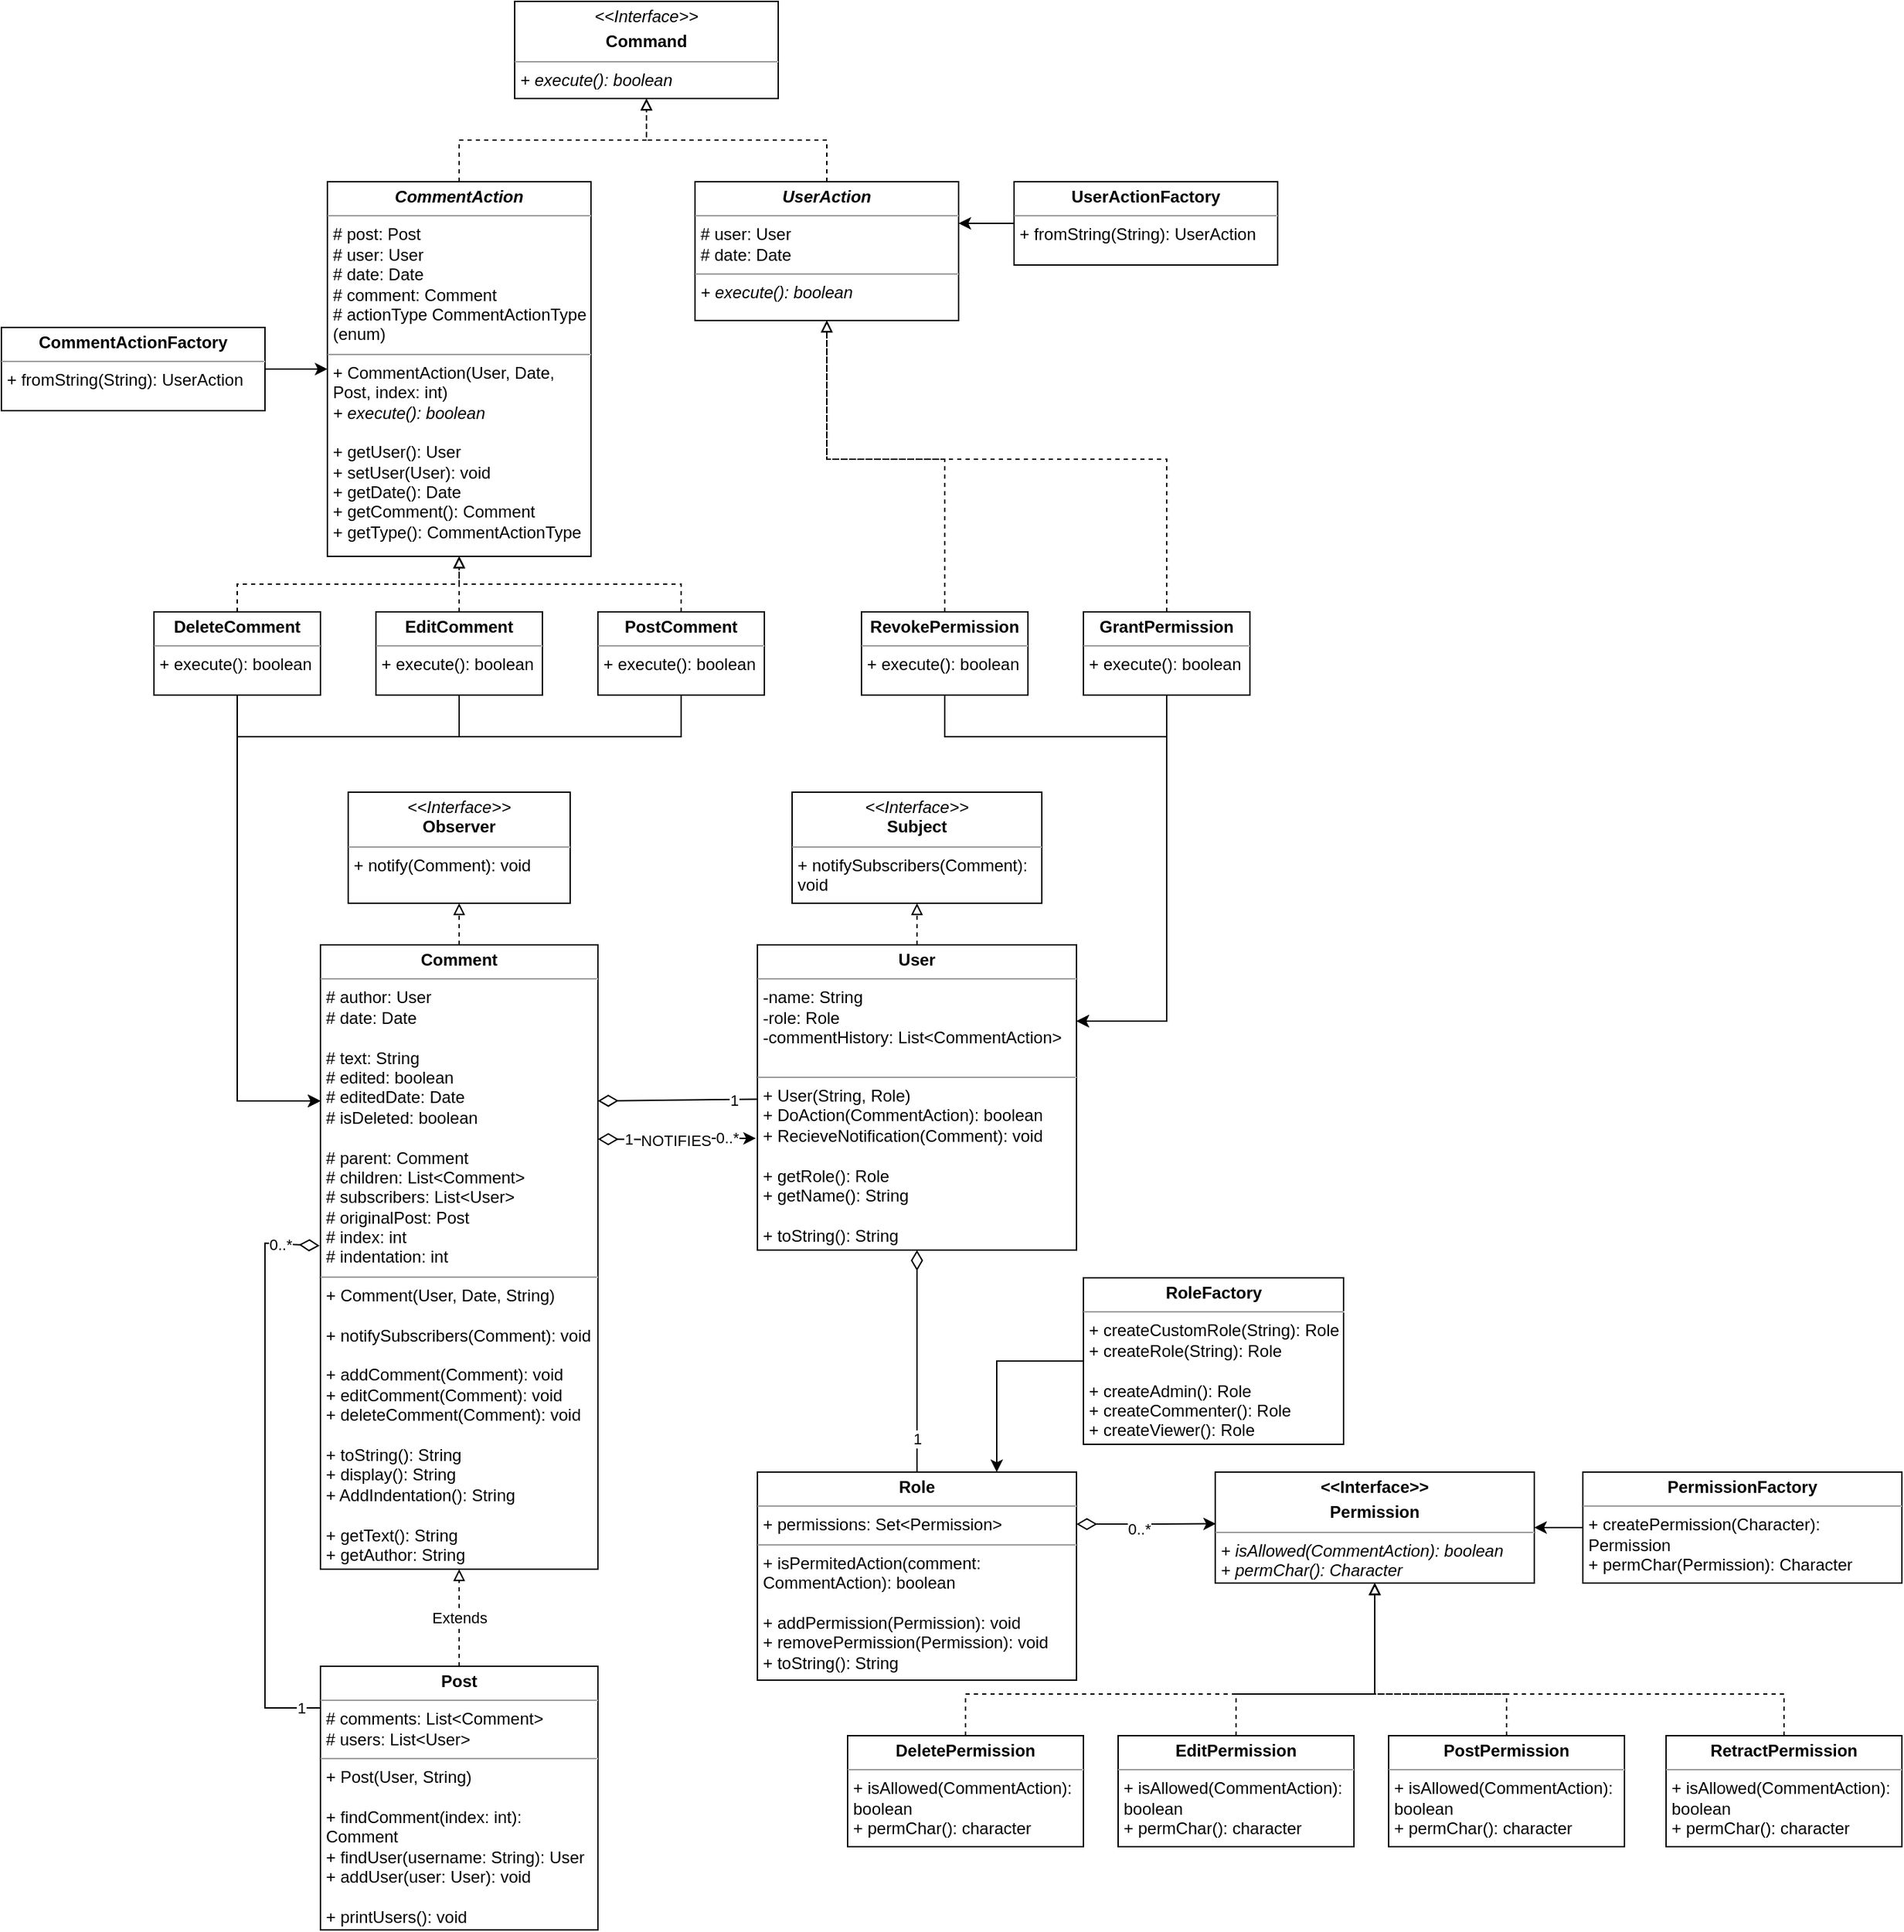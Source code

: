 <mxfile version="25.0.3">
  <diagram name="Page-1" id="dYeS0N-J2XbGxKYjIUa5">
    <mxGraphModel dx="6290" dy="3597" grid="0" gridSize="10" guides="1" tooltips="1" connect="1" arrows="1" fold="1" page="0" pageScale="1" pageWidth="850" pageHeight="1100" math="0" shadow="0">
      <root>
        <mxCell id="0" />
        <mxCell id="1" parent="0" />
        <mxCell id="34" value="" style="group" parent="1" vertex="1" connectable="0">
          <mxGeometry x="-500" y="-50" width="240" height="710" as="geometry" />
        </mxCell>
        <mxCell id="33" value="" style="group" parent="34" vertex="1" connectable="0">
          <mxGeometry width="240" height="710" as="geometry" />
        </mxCell>
        <mxCell id="2" value="&lt;p style=&quot;margin:0px;margin-top:4px;text-align:center;&quot;&gt;&lt;b&gt;Comment&lt;/b&gt;&lt;/p&gt;&lt;hr size=&quot;1&quot;&gt;&lt;p style=&quot;margin:0px;margin-left:4px;&quot;&gt;# author: User&lt;/p&gt;&lt;p style=&quot;margin:0px;margin-left:4px;&quot;&gt;# date: Date&lt;/p&gt;&lt;p style=&quot;margin:0px;margin-left:4px;&quot;&gt;&lt;br&gt;&lt;/p&gt;&lt;p style=&quot;margin:0px;margin-left:4px;&quot;&gt;# text: String&lt;/p&gt;&lt;p style=&quot;margin:0px;margin-left:4px;&quot;&gt;# edited: boolean&lt;/p&gt;&lt;p style=&quot;margin:0px;margin-left:4px;&quot;&gt;# editedDate: Date&lt;/p&gt;&lt;p style=&quot;margin:0px;margin-left:4px;&quot;&gt;# isDeleted: boolean&lt;/p&gt;&lt;p style=&quot;margin:0px;margin-left:4px;&quot;&gt;&lt;br&gt;&lt;/p&gt;&lt;p style=&quot;margin:0px;margin-left:4px;&quot;&gt;# parent: Comment&lt;/p&gt;&lt;p style=&quot;margin:0px;margin-left:4px;&quot;&gt;# children: List&amp;lt;Comment&amp;gt;&lt;/p&gt;&lt;p style=&quot;margin:0px;margin-left:4px;&quot;&gt;# subscribers: List&amp;lt;User&amp;gt;&lt;/p&gt;&lt;p style=&quot;border-color: var(--border-color); margin: 0px 0px 0px 4px;&quot;&gt;# originalPost: Post&lt;/p&gt;&lt;p style=&quot;border-color: var(--border-color); margin: 0px 0px 0px 4px;&quot;&gt;# index: int&lt;/p&gt;&lt;p style=&quot;border-color: var(--border-color); margin: 0px 0px 0px 4px;&quot;&gt;# indentation: int&lt;/p&gt;&lt;hr size=&quot;1&quot;&gt;&lt;p style=&quot;margin:0px;margin-left:4px;&quot;&gt;+ Comment(User, Date, String)&lt;/p&gt;&lt;p style=&quot;margin:0px;margin-left:4px;&quot;&gt;&lt;br&gt;&lt;/p&gt;&lt;p style=&quot;border-color: var(--border-color); margin: 0px 0px 0px 4px;&quot;&gt;+ notifySubscribers(Comment): void&lt;/p&gt;&lt;p style=&quot;border-color: var(--border-color); margin: 0px 0px 0px 4px;&quot;&gt;&lt;br&gt;&lt;/p&gt;&lt;p style=&quot;margin:0px;margin-left:4px;&quot;&gt;&lt;span style=&quot;background-color: initial;&quot;&gt;+ addComment(Comment): void&lt;/span&gt;&lt;br&gt;&lt;/p&gt;&lt;p style=&quot;margin:0px;margin-left:4px;&quot;&gt;&lt;span style=&quot;background-color: initial;&quot;&gt;+ editComment(Comment): void&lt;/span&gt;&lt;/p&gt;&lt;p style=&quot;margin:0px;margin-left:4px;&quot;&gt;&lt;span style=&quot;background-color: initial;&quot;&gt;+ deleteComment(Comment): void&lt;/span&gt;&lt;/p&gt;&lt;p style=&quot;margin:0px;margin-left:4px;&quot;&gt;&lt;br&gt;&lt;/p&gt;&lt;p style=&quot;margin:0px;margin-left:4px;&quot;&gt;+ toString(): String&lt;/p&gt;&lt;p style=&quot;margin:0px;margin-left:4px;&quot;&gt;+ display(): String&lt;/p&gt;&lt;p style=&quot;margin:0px;margin-left:4px;&quot;&gt;+ AddIndentation(): String&lt;/p&gt;&lt;p style=&quot;margin:0px;margin-left:4px;&quot;&gt;&lt;br&gt;&lt;/p&gt;&lt;p style=&quot;margin:0px;margin-left:4px;&quot;&gt;+ getText(): String&lt;/p&gt;&lt;p style=&quot;margin:0px;margin-left:4px;&quot;&gt;+ getAuthor: String&lt;/p&gt;" style="verticalAlign=top;align=left;overflow=fill;fontSize=12;fontFamily=Helvetica;html=1;whiteSpace=wrap;" parent="33" vertex="1">
          <mxGeometry x="40" width="200" height="450" as="geometry" />
        </mxCell>
        <mxCell id="3" value="&lt;p style=&quot;margin:0px;margin-top:4px;text-align:center;&quot;&gt;&lt;b&gt;Post&lt;/b&gt;&lt;/p&gt;&lt;hr size=&quot;1&quot;&gt;&lt;p style=&quot;margin:0px;margin-left:4px;&quot;&gt;&lt;span style=&quot;background-color: initial;&quot;&gt;# comments: List&amp;lt;Comment&amp;gt;&lt;/span&gt;&lt;br&gt;&lt;/p&gt;&lt;p style=&quot;margin:0px;margin-left:4px;&quot;&gt;# users: List&amp;lt;User&amp;gt;&lt;/p&gt;&lt;hr size=&quot;1&quot;&gt;&lt;p style=&quot;margin:0px;margin-left:4px;&quot;&gt;+ Post(User, String)&lt;/p&gt;&lt;p style=&quot;margin:0px;margin-left:4px;&quot;&gt;&lt;br&gt;&lt;/p&gt;&lt;p style=&quot;margin:0px;margin-left:4px;&quot;&gt;+ findComment(index: int): Comment&lt;/p&gt;&lt;p style=&quot;margin:0px;margin-left:4px;&quot;&gt;+ findUser(username: String): User&lt;/p&gt;&lt;p style=&quot;margin:0px;margin-left:4px;&quot;&gt;+ addUser(user: User): void&lt;/p&gt;&lt;p style=&quot;margin:0px;margin-left:4px;&quot;&gt;&lt;br&gt;&lt;/p&gt;&lt;p style=&quot;margin:0px;margin-left:4px;&quot;&gt;+ printUsers(): void&lt;/p&gt;" style="verticalAlign=top;align=left;overflow=fill;fontSize=12;fontFamily=Helvetica;html=1;whiteSpace=wrap;" parent="33" vertex="1">
          <mxGeometry x="40" y="520" width="200" height="190" as="geometry" />
        </mxCell>
        <mxCell id="4" value="Extends" style="endArrow=block;endSize=6;endFill=0;html=1;rounded=0;entryX=0.5;entryY=1;entryDx=0;entryDy=0;exitX=0.5;exitY=0;exitDx=0;exitDy=0;dashed=1;" parent="33" source="3" target="2" edge="1">
          <mxGeometry width="160" relative="1" as="geometry">
            <mxPoint x="100" y="480" as="sourcePoint" />
            <mxPoint x="260" y="480" as="targetPoint" />
          </mxGeometry>
        </mxCell>
        <mxCell id="5" value="" style="endArrow=diamondThin;endFill=0;endSize=12;html=1;rounded=0;entryX=-0.003;entryY=0.482;entryDx=0;entryDy=0;entryPerimeter=0;" parent="33" target="2" edge="1">
          <mxGeometry width="160" relative="1" as="geometry">
            <mxPoint x="40" y="550" as="sourcePoint" />
            <mxPoint x="410" y="610" as="targetPoint" />
            <Array as="points">
              <mxPoint y="550" />
              <mxPoint y="215" />
            </Array>
          </mxGeometry>
        </mxCell>
        <mxCell id="6" value="0..*" style="edgeLabel;html=1;align=center;verticalAlign=middle;resizable=0;points=[];" parent="5" vertex="1" connectable="0">
          <mxGeometry x="0.877" y="4" relative="1" as="geometry">
            <mxPoint x="-3" y="4" as="offset" />
          </mxGeometry>
        </mxCell>
        <mxCell id="12" value="1" style="edgeLabel;html=1;align=center;verticalAlign=middle;resizable=0;points=[];" parent="5" vertex="1" connectable="0">
          <mxGeometry x="-0.924" y="-5" relative="1" as="geometry">
            <mxPoint x="1" y="5" as="offset" />
          </mxGeometry>
        </mxCell>
        <mxCell id="10" value="" style="endArrow=diamondThin;endFill=0;endSize=12;html=1;rounded=0;entryX=1;entryY=0.25;entryDx=0;entryDy=0;" parent="1" edge="1" target="2" source="7">
          <mxGeometry width="160" relative="1" as="geometry">
            <mxPoint x="-147.53" y="-20.0" as="sourcePoint" />
            <mxPoint x="-260" y="-18.18" as="targetPoint" />
          </mxGeometry>
        </mxCell>
        <mxCell id="11" value="1" style="edgeLabel;html=1;align=center;verticalAlign=middle;resizable=0;points=[];" parent="10" vertex="1" connectable="0">
          <mxGeometry x="-0.697" relative="1" as="geometry">
            <mxPoint as="offset" />
          </mxGeometry>
        </mxCell>
        <mxCell id="153" value="" style="endArrow=classic;html=1;endSize=6;startArrow=diamondThin;startSize=12;startFill=0;edgeStyle=orthogonalEdgeStyle;align=left;verticalAlign=bottom;rounded=0;entryX=-0.005;entryY=0.634;entryDx=0;entryDy=0;entryPerimeter=0;endFill=1;" parent="1" target="7" edge="1">
          <mxGeometry x="-0.643" y="-2" relative="1" as="geometry">
            <mxPoint x="-260" y="90" as="sourcePoint" />
            <mxPoint x="-100" y="180" as="targetPoint" />
            <mxPoint as="offset" />
          </mxGeometry>
        </mxCell>
        <mxCell id="154" value="0..*" style="edgeLabel;html=1;align=center;verticalAlign=middle;resizable=0;points=[];" parent="153" vertex="1" connectable="0">
          <mxGeometry x="0.627" y="1" relative="1" as="geometry">
            <mxPoint as="offset" />
          </mxGeometry>
        </mxCell>
        <mxCell id="155" value="NOTIFIES" style="edgeLabel;html=1;align=center;verticalAlign=middle;resizable=0;points=[];" parent="153" vertex="1" connectable="0">
          <mxGeometry x="-0.112" relative="1" as="geometry">
            <mxPoint x="5" as="offset" />
          </mxGeometry>
        </mxCell>
        <mxCell id="Z8vX2BmYkUmU_-cutsPh-200" value="1" style="edgeLabel;html=1;align=center;verticalAlign=middle;resizable=0;points=[];" vertex="1" connectable="0" parent="153">
          <mxGeometry x="-0.506" y="-1" relative="1" as="geometry">
            <mxPoint x="-7" y="-1" as="offset" />
          </mxGeometry>
        </mxCell>
        <mxCell id="157" value="&lt;p style=&quot;margin:0px;margin-top:4px;text-align:center;&quot;&gt;&lt;i&gt;&amp;lt;&amp;lt;Interface&amp;gt;&amp;gt;&lt;/i&gt;&lt;br&gt;&lt;b&gt;Observer&lt;/b&gt;&lt;/p&gt;&lt;hr size=&quot;1&quot;&gt;&lt;p style=&quot;margin:0px;margin-left:4px;&quot;&gt;&lt;span style=&quot;background-color: initial;&quot;&gt;+ notify(Comment): void&lt;/span&gt;&lt;br&gt;&lt;/p&gt;" style="verticalAlign=top;align=left;overflow=fill;fontSize=12;fontFamily=Helvetica;html=1;whiteSpace=wrap;" parent="1" vertex="1">
          <mxGeometry x="-440" y="-160" width="160" height="80" as="geometry" />
        </mxCell>
        <mxCell id="158" value="" style="endArrow=block;dashed=1;endFill=0;endSize=6;html=1;rounded=0;entryX=0.5;entryY=1;entryDx=0;entryDy=0;exitX=0.5;exitY=0;exitDx=0;exitDy=0;" parent="1" source="2" target="157" edge="1">
          <mxGeometry width="160" relative="1" as="geometry">
            <mxPoint x="-620" y="-20" as="sourcePoint" />
            <mxPoint x="-460" y="-20" as="targetPoint" />
          </mxGeometry>
        </mxCell>
        <mxCell id="164" value="&lt;p style=&quot;margin:0px;margin-top:4px;text-align:center;&quot;&gt;&lt;i&gt;&amp;lt;&amp;lt;Interface&amp;gt;&amp;gt;&lt;/i&gt;&lt;br&gt;&lt;b&gt;Subject&lt;/b&gt;&lt;/p&gt;&lt;hr size=&quot;1&quot;&gt;&lt;p style=&quot;margin:0px;margin-left:4px;&quot;&gt;&lt;span style=&quot;background-color: initial;&quot;&gt;+ notifySubscribers(Comment): void&lt;/span&gt;&lt;br&gt;&lt;/p&gt;" style="verticalAlign=top;align=left;overflow=fill;fontSize=12;fontFamily=Helvetica;html=1;whiteSpace=wrap;" parent="1" vertex="1">
          <mxGeometry x="-120" y="-160" width="180" height="80" as="geometry" />
        </mxCell>
        <mxCell id="170" value="" style="endArrow=block;dashed=1;endFill=0;endSize=6;html=1;rounded=0;entryX=0.5;entryY=1;entryDx=0;entryDy=0;" parent="1" edge="1">
          <mxGeometry width="160" relative="1" as="geometry">
            <mxPoint x="-30" y="-50" as="sourcePoint" />
            <mxPoint x="-30" y="-80" as="targetPoint" />
          </mxGeometry>
        </mxCell>
        <mxCell id="Z8vX2BmYkUmU_-cutsPh-182" style="edgeStyle=orthogonalEdgeStyle;rounded=0;orthogonalLoop=1;jettySize=auto;html=1;entryX=0;entryY=0.25;entryDx=0;entryDy=0;" edge="1" parent="1" source="46" target="2">
          <mxGeometry relative="1" as="geometry" />
        </mxCell>
        <mxCell id="Z8vX2BmYkUmU_-cutsPh-183" style="edgeStyle=orthogonalEdgeStyle;rounded=0;orthogonalLoop=1;jettySize=auto;html=1;entryX=0;entryY=0.25;entryDx=0;entryDy=0;" edge="1" parent="1" source="47" target="2">
          <mxGeometry relative="1" as="geometry">
            <Array as="points">
              <mxPoint x="-360" y="-200" />
              <mxPoint x="-520" y="-200" />
              <mxPoint x="-520" y="63" />
            </Array>
          </mxGeometry>
        </mxCell>
        <mxCell id="Z8vX2BmYkUmU_-cutsPh-184" style="edgeStyle=orthogonalEdgeStyle;rounded=0;orthogonalLoop=1;jettySize=auto;html=1;entryX=0;entryY=0.25;entryDx=0;entryDy=0;" edge="1" parent="1" source="49" target="2">
          <mxGeometry relative="1" as="geometry">
            <Array as="points">
              <mxPoint x="-200" y="-200" />
              <mxPoint x="-520" y="-200" />
              <mxPoint x="-520" y="63" />
            </Array>
          </mxGeometry>
        </mxCell>
        <mxCell id="Z8vX2BmYkUmU_-cutsPh-185" style="edgeStyle=orthogonalEdgeStyle;rounded=0;orthogonalLoop=1;jettySize=auto;html=1;entryX=1;entryY=0.25;entryDx=0;entryDy=0;exitX=0.5;exitY=1;exitDx=0;exitDy=0;" edge="1" parent="1" source="71" target="7">
          <mxGeometry relative="1" as="geometry" />
        </mxCell>
        <mxCell id="Z8vX2BmYkUmU_-cutsPh-186" style="edgeStyle=orthogonalEdgeStyle;rounded=0;orthogonalLoop=1;jettySize=auto;html=1;entryX=1;entryY=0.25;entryDx=0;entryDy=0;" edge="1" parent="1" source="72" target="7">
          <mxGeometry relative="1" as="geometry">
            <Array as="points">
              <mxPoint x="-10" y="-200" />
              <mxPoint x="150" y="-200" />
              <mxPoint x="150" y="5" />
            </Array>
          </mxGeometry>
        </mxCell>
        <mxCell id="Z8vX2BmYkUmU_-cutsPh-187" value="" style="group" vertex="1" connectable="0" parent="1">
          <mxGeometry x="-690" y="-730" width="920" height="500" as="geometry" />
        </mxCell>
        <mxCell id="Z8vX2BmYkUmU_-cutsPh-176" style="edgeStyle=orthogonalEdgeStyle;rounded=0;orthogonalLoop=1;jettySize=auto;html=1;exitX=0.5;exitY=0;exitDx=0;exitDy=0;dashed=1;endArrow=block;endFill=0;" edge="1" parent="Z8vX2BmYkUmU_-cutsPh-187" source="46" target="40">
          <mxGeometry relative="1" as="geometry" />
        </mxCell>
        <mxCell id="46" value="&lt;p style=&quot;margin:0px;margin-top:4px;text-align:center;&quot;&gt;&lt;b&gt;DeleteComment&lt;/b&gt;&lt;/p&gt;&lt;hr size=&quot;1&quot;&gt;&lt;p style=&quot;margin:0px;margin-left:4px;&quot;&gt;&lt;span style=&quot;background-color: initial;&quot;&gt;+ execute(): boolean&lt;/span&gt;&lt;/p&gt;" style="verticalAlign=top;align=left;overflow=fill;fontSize=12;fontFamily=Helvetica;html=1;whiteSpace=wrap;" parent="Z8vX2BmYkUmU_-cutsPh-187" vertex="1">
          <mxGeometry x="110" y="440" width="120" height="60" as="geometry" />
        </mxCell>
        <mxCell id="Z8vX2BmYkUmU_-cutsPh-177" style="edgeStyle=orthogonalEdgeStyle;rounded=0;orthogonalLoop=1;jettySize=auto;html=1;entryX=0.5;entryY=1;entryDx=0;entryDy=0;dashed=1;endArrow=block;endFill=0;" edge="1" parent="Z8vX2BmYkUmU_-cutsPh-187" source="47" target="40">
          <mxGeometry relative="1" as="geometry" />
        </mxCell>
        <mxCell id="47" value="&lt;p style=&quot;margin:0px;margin-top:4px;text-align:center;&quot;&gt;&lt;b&gt;EditComment&lt;/b&gt;&lt;/p&gt;&lt;hr size=&quot;1&quot;&gt;&lt;p style=&quot;margin:0px;margin-left:4px;&quot;&gt;&lt;span style=&quot;background-color: initial;&quot;&gt;+ execute(): boolean&lt;/span&gt;&lt;/p&gt;" style="verticalAlign=top;align=left;overflow=fill;fontSize=12;fontFamily=Helvetica;html=1;whiteSpace=wrap;" parent="Z8vX2BmYkUmU_-cutsPh-187" vertex="1">
          <mxGeometry x="270" y="440" width="120" height="60" as="geometry" />
        </mxCell>
        <mxCell id="Z8vX2BmYkUmU_-cutsPh-178" style="edgeStyle=orthogonalEdgeStyle;rounded=0;orthogonalLoop=1;jettySize=auto;html=1;entryX=0.5;entryY=1;entryDx=0;entryDy=0;dashed=1;endArrow=block;endFill=0;exitX=0.5;exitY=0;exitDx=0;exitDy=0;" edge="1" parent="Z8vX2BmYkUmU_-cutsPh-187" source="49" target="40">
          <mxGeometry relative="1" as="geometry" />
        </mxCell>
        <mxCell id="49" value="&lt;p style=&quot;margin:0px;margin-top:4px;text-align:center;&quot;&gt;&lt;b&gt;PostComment&lt;/b&gt;&lt;/p&gt;&lt;hr size=&quot;1&quot;&gt;&lt;p style=&quot;margin:0px;margin-left:4px;&quot;&gt;&lt;span style=&quot;background-color: initial;&quot;&gt;+ execute(): boolean&lt;/span&gt;&lt;/p&gt;" style="verticalAlign=top;align=left;overflow=fill;fontSize=12;fontFamily=Helvetica;html=1;whiteSpace=wrap;" parent="Z8vX2BmYkUmU_-cutsPh-187" vertex="1">
          <mxGeometry x="430" y="440" width="120" height="60" as="geometry" />
        </mxCell>
        <mxCell id="Z8vX2BmYkUmU_-cutsPh-204" style="edgeStyle=orthogonalEdgeStyle;rounded=0;orthogonalLoop=1;jettySize=auto;html=1;endArrow=block;endFill=0;dashed=1;" edge="1" parent="Z8vX2BmYkUmU_-cutsPh-187" source="40" target="91">
          <mxGeometry relative="1" as="geometry" />
        </mxCell>
        <mxCell id="40" value="&lt;p style=&quot;margin:0px;margin-top:4px;text-align:center;&quot;&gt;&lt;b&gt;&lt;i&gt;CommentAction&lt;/i&gt;&lt;/b&gt;&lt;/p&gt;&lt;hr size=&quot;1&quot;&gt;&lt;p style=&quot;margin:0px;margin-left:4px;&quot;&gt;&lt;span style=&quot;background-color: initial;&quot;&gt;# post: Post&lt;/span&gt;&lt;br&gt;&lt;/p&gt;&lt;p style=&quot;margin:0px;margin-left:4px;&quot;&gt;# user: User&lt;/p&gt;&lt;p style=&quot;margin:0px;margin-left:4px;&quot;&gt;# date: Date&lt;/p&gt;&lt;p style=&quot;margin:0px;margin-left:4px;&quot;&gt;# comment: Comment&lt;/p&gt;&lt;p style=&quot;margin:0px;margin-left:4px;&quot;&gt;# actionType CommentActionType (enum)&lt;/p&gt;&lt;hr size=&quot;1&quot;&gt;&lt;p style=&quot;margin:0px;margin-left:4px;&quot;&gt;+ CommentAction(User, Date, Post, index: int)&lt;/p&gt;&lt;p style=&quot;margin:0px;margin-left:4px;&quot;&gt;&lt;i&gt;+ execute(): boolean&lt;/i&gt;&lt;/p&gt;&lt;p style=&quot;margin:0px;margin-left:4px;&quot;&gt;&lt;br&gt;&lt;/p&gt;&lt;p style=&quot;margin:0px;margin-left:4px;&quot;&gt;+ getUser(): User&lt;/p&gt;&lt;p style=&quot;margin:0px;margin-left:4px;&quot;&gt;+ setUser(User): void&lt;/p&gt;&lt;p style=&quot;margin:0px;margin-left:4px;&quot;&gt;+ getDate(): Date&lt;/p&gt;&lt;p style=&quot;margin:0px;margin-left:4px;&quot;&gt;+ getComment(): Comment&lt;/p&gt;&lt;p style=&quot;margin:0px;margin-left:4px;&quot;&gt;+ getType(): CommentActionType&lt;/p&gt;" style="verticalAlign=top;align=left;overflow=fill;fontSize=12;fontFamily=Helvetica;html=1;whiteSpace=wrap;" parent="Z8vX2BmYkUmU_-cutsPh-187" vertex="1">
          <mxGeometry x="235" y="130" width="190" height="270" as="geometry" />
        </mxCell>
        <mxCell id="99" value="&lt;p style=&quot;margin:0px;margin-top:4px;text-align:center;&quot;&gt;&lt;b style=&quot;background-color: initial;&quot;&gt;CommentActionFactory&lt;/b&gt;&lt;br&gt;&lt;/p&gt;&lt;hr size=&quot;1&quot;&gt;&lt;p style=&quot;margin:0px;margin-left:4px;&quot;&gt;+ fromString(String): UserAction&lt;/p&gt;" style="verticalAlign=top;align=left;overflow=fill;fontSize=12;fontFamily=Helvetica;html=1;whiteSpace=wrap;" parent="Z8vX2BmYkUmU_-cutsPh-187" vertex="1">
          <mxGeometry y="235" width="190" height="60" as="geometry" />
        </mxCell>
        <mxCell id="101" value="" style="edgeStyle=orthogonalEdgeStyle;rounded=0;orthogonalLoop=1;jettySize=auto;html=1;" parent="Z8vX2BmYkUmU_-cutsPh-187" source="99" target="40" edge="1">
          <mxGeometry relative="1" as="geometry" />
        </mxCell>
        <mxCell id="Z8vX2BmYkUmU_-cutsPh-181" style="edgeStyle=orthogonalEdgeStyle;rounded=0;orthogonalLoop=1;jettySize=auto;html=1;exitX=0.5;exitY=0;exitDx=0;exitDy=0;dashed=1;endArrow=block;endFill=0;" edge="1" parent="Z8vX2BmYkUmU_-cutsPh-187" source="71" target="75">
          <mxGeometry relative="1" as="geometry">
            <Array as="points">
              <mxPoint x="840" y="330" />
              <mxPoint x="595" y="330" />
            </Array>
          </mxGeometry>
        </mxCell>
        <mxCell id="71" value="&lt;p style=&quot;margin:0px;margin-top:4px;text-align:center;&quot;&gt;&lt;b&gt;GrantPermission&lt;/b&gt;&lt;/p&gt;&lt;hr size=&quot;1&quot;&gt;&lt;p style=&quot;margin:0px;margin-left:4px;&quot;&gt;&lt;span style=&quot;background-color: initial;&quot;&gt;+ execute(): boolean&lt;/span&gt;&lt;/p&gt;" style="verticalAlign=top;align=left;overflow=fill;fontSize=12;fontFamily=Helvetica;html=1;whiteSpace=wrap;" parent="Z8vX2BmYkUmU_-cutsPh-187" vertex="1">
          <mxGeometry x="780" y="440" width="120" height="60" as="geometry" />
        </mxCell>
        <mxCell id="Z8vX2BmYkUmU_-cutsPh-180" style="edgeStyle=orthogonalEdgeStyle;rounded=0;orthogonalLoop=1;jettySize=auto;html=1;dashed=1;endArrow=block;endFill=0;" edge="1" parent="Z8vX2BmYkUmU_-cutsPh-187" source="72" target="75">
          <mxGeometry relative="1" as="geometry">
            <Array as="points">
              <mxPoint x="680" y="330" />
              <mxPoint x="595" y="330" />
            </Array>
          </mxGeometry>
        </mxCell>
        <mxCell id="72" value="&lt;p style=&quot;margin:0px;margin-top:4px;text-align:center;&quot;&gt;&lt;b&gt;RevokePermission&lt;/b&gt;&lt;/p&gt;&lt;hr size=&quot;1&quot;&gt;&lt;p style=&quot;margin:0px;margin-left:4px;&quot;&gt;&lt;span style=&quot;background-color: initial;&quot;&gt;+ execute(): boolean&lt;/span&gt;&lt;/p&gt;" style="verticalAlign=top;align=left;overflow=fill;fontSize=12;fontFamily=Helvetica;html=1;whiteSpace=wrap;" parent="Z8vX2BmYkUmU_-cutsPh-187" vertex="1">
          <mxGeometry x="620" y="440" width="120" height="60" as="geometry" />
        </mxCell>
        <mxCell id="Z8vX2BmYkUmU_-cutsPh-205" style="edgeStyle=orthogonalEdgeStyle;rounded=0;orthogonalLoop=1;jettySize=auto;html=1;endArrow=block;endFill=0;dashed=1;" edge="1" parent="Z8vX2BmYkUmU_-cutsPh-187" source="75" target="91">
          <mxGeometry relative="1" as="geometry" />
        </mxCell>
        <mxCell id="75" value="&lt;p style=&quot;margin:0px;margin-top:4px;text-align:center;&quot;&gt;&lt;b style=&quot;background-color: initial;&quot;&gt;&lt;i&gt;UserAction&lt;/i&gt;&lt;/b&gt;&lt;br&gt;&lt;/p&gt;&lt;hr size=&quot;1&quot;&gt;&lt;p style=&quot;margin:0px;margin-left:4px;&quot;&gt;&lt;span style=&quot;background-color: initial;&quot;&gt;# user: User&lt;/span&gt;&lt;br&gt;&lt;/p&gt;&lt;p style=&quot;margin:0px;margin-left:4px;&quot;&gt;# date: Date&lt;/p&gt;&lt;hr size=&quot;1&quot;&gt;&lt;p style=&quot;margin:0px;margin-left:4px;&quot;&gt;&lt;i&gt;+ execute(): boolean&lt;/i&gt;&lt;/p&gt;" style="verticalAlign=top;align=left;overflow=fill;fontSize=12;fontFamily=Helvetica;html=1;whiteSpace=wrap;" parent="Z8vX2BmYkUmU_-cutsPh-187" vertex="1">
          <mxGeometry x="500" y="130" width="190" height="100" as="geometry" />
        </mxCell>
        <mxCell id="98" style="edgeStyle=orthogonalEdgeStyle;rounded=0;orthogonalLoop=1;jettySize=auto;html=1;exitX=0;exitY=0.5;exitDx=0;exitDy=0;entryX=1;entryY=0.3;entryDx=0;entryDy=0;entryPerimeter=0;" parent="Z8vX2BmYkUmU_-cutsPh-187" source="89" target="75" edge="1">
          <mxGeometry relative="1" as="geometry" />
        </mxCell>
        <mxCell id="89" value="&lt;p style=&quot;margin:0px;margin-top:4px;text-align:center;&quot;&gt;&lt;b style=&quot;background-color: initial;&quot;&gt;UserActionFactory&lt;/b&gt;&lt;br&gt;&lt;/p&gt;&lt;hr size=&quot;1&quot;&gt;&lt;p style=&quot;margin:0px;margin-left:4px;&quot;&gt;+ fromString(String): UserAction&lt;/p&gt;" style="verticalAlign=top;align=left;overflow=fill;fontSize=12;fontFamily=Helvetica;html=1;whiteSpace=wrap;" parent="Z8vX2BmYkUmU_-cutsPh-187" vertex="1">
          <mxGeometry x="730" y="130" width="190" height="60" as="geometry" />
        </mxCell>
        <mxCell id="91" value="&lt;p style=&quot;margin:0px;margin-top:4px;text-align:center;&quot;&gt;&lt;i style=&quot;&quot;&gt;&amp;lt;&amp;lt;Interface&amp;gt;&amp;gt;&lt;/i&gt;&lt;/p&gt;&lt;p style=&quot;margin:0px;margin-top:4px;text-align:center;&quot;&gt;&lt;b&gt;Command&lt;/b&gt;&lt;/p&gt;&lt;hr size=&quot;1&quot;&gt;&lt;p style=&quot;margin:0px;margin-left:4px;&quot;&gt;&lt;/p&gt;&lt;p style=&quot;margin:0px;margin-left:4px;&quot;&gt;&lt;i&gt;+ execute(): boolean&lt;/i&gt;&lt;/p&gt;" style="verticalAlign=top;align=left;overflow=fill;fontSize=12;fontFamily=Helvetica;html=1;whiteSpace=wrap;" parent="Z8vX2BmYkUmU_-cutsPh-187" vertex="1">
          <mxGeometry x="370" width="190" height="70" as="geometry" />
        </mxCell>
        <mxCell id="7" value="&lt;p style=&quot;margin:0px;margin-top:4px;text-align:center;&quot;&gt;&lt;b&gt;User&lt;/b&gt;&lt;/p&gt;&lt;hr size=&quot;1&quot;&gt;&lt;p style=&quot;margin:0px;margin-left:4px;&quot;&gt;-name: String&lt;/p&gt;&lt;p style=&quot;margin:0px;margin-left:4px;&quot;&gt;-role: Role&lt;/p&gt;&lt;p style=&quot;margin:0px;margin-left:4px;&quot;&gt;-commentHistory: List&amp;lt;CommentAction&amp;gt;&lt;/p&gt;&lt;p style=&quot;margin:0px;margin-left:4px;&quot;&gt;&amp;nbsp;&lt;/p&gt;&lt;hr size=&quot;1&quot;&gt;&lt;p style=&quot;margin:0px;margin-left:4px;&quot;&gt;+ User(String, Role)&amp;nbsp;&lt;/p&gt;&lt;p style=&quot;margin:0px;margin-left:4px;&quot;&gt;+ DoAction(CommentAction): boolean&lt;/p&gt;&lt;p style=&quot;margin:0px;margin-left:4px;&quot;&gt;+ RecieveNotification(Comment): void&lt;/p&gt;&lt;p style=&quot;margin:0px;margin-left:4px;&quot;&gt;&lt;br&gt;&lt;/p&gt;&lt;p style=&quot;margin:0px;margin-left:4px;&quot;&gt;+ getRole(): Role&lt;/p&gt;&lt;p style=&quot;margin:0px;margin-left:4px;&quot;&gt;+ getName(): String&lt;/p&gt;&lt;p style=&quot;margin:0px;margin-left:4px;&quot;&gt;&lt;br&gt;&lt;/p&gt;&lt;p style=&quot;margin:0px;margin-left:4px;&quot;&gt;+ toString(): String&lt;/p&gt;" style="verticalAlign=top;align=left;overflow=fill;fontSize=12;fontFamily=Helvetica;html=1;whiteSpace=wrap;" parent="1" vertex="1">
          <mxGeometry x="-145" y="-50" width="230" height="220" as="geometry" />
        </mxCell>
        <mxCell id="14" value="" style="endArrow=diamondThin;endFill=0;endSize=12;html=1;rounded=0;exitX=0.5;exitY=0;exitDx=0;exitDy=0;entryX=0.5;entryY=1;entryDx=0;entryDy=0;" parent="1" source="13" target="7" edge="1">
          <mxGeometry width="160" relative="1" as="geometry">
            <mxPoint x="914" y="100" as="sourcePoint" />
            <mxPoint x="-30" y="160" as="targetPoint" />
          </mxGeometry>
        </mxCell>
        <mxCell id="15" value="1" style="edgeLabel;html=1;align=center;verticalAlign=middle;resizable=0;points=[];" parent="14" vertex="1" connectable="0">
          <mxGeometry x="-0.697" relative="1" as="geometry">
            <mxPoint as="offset" />
          </mxGeometry>
        </mxCell>
        <mxCell id="171" value="&lt;p style=&quot;margin:0px;margin-top:4px;text-align:center;&quot;&gt;&lt;b&gt;RoleFactory&lt;/b&gt;&lt;/p&gt;&lt;hr size=&quot;1&quot;&gt;&lt;p style=&quot;margin:0px;margin-left:4px;&quot;&gt;+ createCustomRole(String): Role&lt;/p&gt;&lt;p style=&quot;margin:0px;margin-left:4px;&quot;&gt;+ createRole(String): Role&lt;/p&gt;&lt;p style=&quot;margin:0px;margin-left:4px;&quot;&gt;&lt;br&gt;&lt;/p&gt;&lt;p style=&quot;margin:0px;margin-left:4px;&quot;&gt;+ createAdmin(): Role&lt;/p&gt;&lt;p style=&quot;margin:0px;margin-left:4px;&quot;&gt;+ createCommenter(): Role&lt;/p&gt;&lt;p style=&quot;margin:0px;margin-left:4px;&quot;&gt;+ createViewer(): Role&lt;/p&gt;" style="verticalAlign=top;align=left;overflow=fill;fontSize=12;fontFamily=Helvetica;html=1;whiteSpace=wrap;" parent="1" vertex="1">
          <mxGeometry x="90" y="190" width="187.5" height="120" as="geometry" />
        </mxCell>
        <mxCell id="172" value="" style="edgeStyle=orthogonalEdgeStyle;rounded=0;orthogonalLoop=1;jettySize=auto;html=1;entryX=0.75;entryY=0;entryDx=0;entryDy=0;" parent="1" source="171" target="13" edge="1">
          <mxGeometry relative="1" as="geometry">
            <mxPoint x="18.571" y="300" as="sourcePoint" />
            <mxPoint x="405" y="460" as="targetPoint" />
          </mxGeometry>
        </mxCell>
        <mxCell id="Z8vX2BmYkUmU_-cutsPh-196" style="edgeStyle=orthogonalEdgeStyle;rounded=0;orthogonalLoop=1;jettySize=auto;html=1;startArrow=diamondThin;startFill=0;startSize=12;exitX=1;exitY=0.25;exitDx=0;exitDy=0;entryX=0.002;entryY=0.466;entryDx=0;entryDy=0;entryPerimeter=0;" edge="1" parent="1" source="13" target="16">
          <mxGeometry relative="1" as="geometry" />
        </mxCell>
        <mxCell id="Z8vX2BmYkUmU_-cutsPh-197" value="0..*" style="edgeLabel;html=1;align=center;verticalAlign=middle;resizable=0;points=[];" vertex="1" connectable="0" parent="Z8vX2BmYkUmU_-cutsPh-196">
          <mxGeometry x="0.757" y="1" relative="1" as="geometry">
            <mxPoint x="-44" y="4" as="offset" />
          </mxGeometry>
        </mxCell>
        <mxCell id="13" value="&lt;p style=&quot;margin:0px;margin-top:4px;text-align:center;&quot;&gt;&lt;b&gt;Role&lt;/b&gt;&lt;/p&gt;&lt;hr size=&quot;1&quot;&gt;&lt;p style=&quot;margin:0px;margin-left:4px;&quot;&gt;&lt;span style=&quot;background-color: initial;&quot;&gt;+ permissions: Set&amp;lt;Permission&amp;gt;&lt;/span&gt;&lt;span style=&quot;background-color: initial;&quot;&gt;&amp;nbsp;&lt;/span&gt;&lt;/p&gt;&lt;hr size=&quot;1&quot;&gt;&lt;p style=&quot;margin:0px;margin-left:4px;&quot;&gt;+ isPermitedAction(comment: CommentAction): boolean&lt;/p&gt;&lt;p style=&quot;margin:0px;margin-left:4px;&quot;&gt;&lt;br&gt;&lt;/p&gt;&lt;p style=&quot;margin:0px;margin-left:4px;&quot;&gt;+ addPermission(Permission): void&lt;/p&gt;&lt;p style=&quot;margin:0px;margin-left:4px;&quot;&gt;+ removePermission(Permission): void&lt;/p&gt;&lt;p style=&quot;margin:0px;margin-left:4px;&quot;&gt;+ toString(): String&lt;/p&gt;" style="verticalAlign=top;align=left;overflow=fill;fontSize=12;fontFamily=Helvetica;html=1;whiteSpace=wrap;" parent="1" vertex="1">
          <mxGeometry x="-145" y="330" width="230" height="150" as="geometry" />
        </mxCell>
        <mxCell id="Z8vX2BmYkUmU_-cutsPh-198" value="" style="group" vertex="1" connectable="0" parent="1">
          <mxGeometry x="-80" y="330" width="760" height="270" as="geometry" />
        </mxCell>
        <mxCell id="102" value="&lt;p style=&quot;margin:0px;margin-top:4px;text-align:center;&quot;&gt;&lt;b&gt;PermissionFactory&lt;/b&gt;&lt;/p&gt;&lt;hr size=&quot;1&quot;&gt;&lt;p style=&quot;margin:0px;margin-left:4px;&quot;&gt;+ createPermission(Character): Permission&lt;/p&gt;&lt;p style=&quot;margin:0px;margin-left:4px;&quot;&gt;+ permChar(Permission): Character&lt;/p&gt;" style="verticalAlign=top;align=left;overflow=fill;fontSize=12;fontFamily=Helvetica;html=1;whiteSpace=wrap;" parent="Z8vX2BmYkUmU_-cutsPh-198" vertex="1">
          <mxGeometry x="530" width="230" height="80" as="geometry" />
        </mxCell>
        <mxCell id="16" value="&lt;p style=&quot;margin:0px;margin-top:4px;text-align:center;&quot;&gt;&lt;b&gt;&amp;lt;&amp;lt;Interface&amp;gt;&amp;gt;&lt;/b&gt;&lt;/p&gt;&lt;p style=&quot;margin:0px;margin-top:4px;text-align:center;&quot;&gt;&lt;b&gt;Permission&lt;/b&gt;&lt;/p&gt;&lt;hr size=&quot;1&quot;&gt;&lt;p style=&quot;margin:0px;margin-left:4px;&quot;&gt;&lt;span style=&quot;background-color: initial;&quot;&gt;&lt;i&gt;+ isAllowed(CommentAction): boolean&lt;/i&gt;&lt;/span&gt;&lt;/p&gt;&lt;p style=&quot;margin:0px;margin-left:4px;&quot;&gt;&lt;i&gt;+ permChar(): Character&lt;/i&gt;&lt;/p&gt;" style="verticalAlign=top;align=left;overflow=fill;fontSize=12;fontFamily=Helvetica;html=1;whiteSpace=wrap;" parent="Z8vX2BmYkUmU_-cutsPh-198" vertex="1">
          <mxGeometry x="265" width="230" height="80" as="geometry" />
        </mxCell>
        <mxCell id="Z8vX2BmYkUmU_-cutsPh-192" style="edgeStyle=orthogonalEdgeStyle;rounded=0;orthogonalLoop=1;jettySize=auto;html=1;exitX=0.5;exitY=0;exitDx=0;exitDy=0;dashed=1;endArrow=block;endFill=0;" edge="1" parent="Z8vX2BmYkUmU_-cutsPh-198" source="17" target="16">
          <mxGeometry relative="1" as="geometry">
            <Array as="points">
              <mxPoint x="85" y="160" />
              <mxPoint x="380" y="160" />
            </Array>
          </mxGeometry>
        </mxCell>
        <mxCell id="17" value="&lt;p style=&quot;margin:0px;margin-top:4px;text-align:center;&quot;&gt;&lt;b style=&quot;background-color: initial;&quot;&gt;DeletePermission&lt;/b&gt;&lt;br&gt;&lt;/p&gt;&lt;hr size=&quot;1&quot;&gt;&lt;p style=&quot;margin:0px;margin-left:4px;&quot;&gt;&lt;span style=&quot;background-color: initial;&quot;&gt;+ isAllowed(CommentAction): boolean&lt;/span&gt;&lt;/p&gt;&lt;p style=&quot;margin:0px;margin-left:4px;&quot;&gt;&lt;span style=&quot;background-color: initial;&quot;&gt;+ permChar(): character&lt;/span&gt;&lt;/p&gt;" style="verticalAlign=top;align=left;overflow=fill;fontSize=12;fontFamily=Helvetica;html=1;whiteSpace=wrap;" parent="Z8vX2BmYkUmU_-cutsPh-198" vertex="1">
          <mxGeometry y="190" width="170" height="80" as="geometry" />
        </mxCell>
        <mxCell id="Z8vX2BmYkUmU_-cutsPh-193" style="edgeStyle=orthogonalEdgeStyle;rounded=0;orthogonalLoop=1;jettySize=auto;html=1;dashed=1;endArrow=block;endFill=0;" edge="1" parent="Z8vX2BmYkUmU_-cutsPh-198" source="21" target="16">
          <mxGeometry relative="1" as="geometry">
            <Array as="points">
              <mxPoint x="280" y="160" />
              <mxPoint x="380" y="160" />
            </Array>
          </mxGeometry>
        </mxCell>
        <mxCell id="21" value="&lt;p style=&quot;margin:0px;margin-top:4px;text-align:center;&quot;&gt;&lt;b&gt;EditPermission&lt;/b&gt;&lt;/p&gt;&lt;hr size=&quot;1&quot;&gt;&lt;p style=&quot;margin:0px;margin-left:4px;&quot;&gt;&lt;span style=&quot;background-color: initial;&quot;&gt;+ isAllowed(CommentAction): boolean&lt;/span&gt;&lt;/p&gt;&lt;p style=&quot;margin:0px;margin-left:4px;&quot;&gt;&lt;span style=&quot;background-color: initial;&quot;&gt;+ permChar(): character&lt;/span&gt;&lt;/p&gt;" style="verticalAlign=top;align=left;overflow=fill;fontSize=12;fontFamily=Helvetica;html=1;whiteSpace=wrap;" parent="Z8vX2BmYkUmU_-cutsPh-198" vertex="1">
          <mxGeometry x="195" y="190" width="170" height="80" as="geometry" />
        </mxCell>
        <mxCell id="Z8vX2BmYkUmU_-cutsPh-195" style="edgeStyle=orthogonalEdgeStyle;rounded=0;orthogonalLoop=1;jettySize=auto;html=1;exitX=0.5;exitY=0;exitDx=0;exitDy=0;dashed=1;endArrow=block;endFill=0;" edge="1" parent="Z8vX2BmYkUmU_-cutsPh-198" source="22" target="16">
          <mxGeometry relative="1" as="geometry">
            <Array as="points">
              <mxPoint x="675" y="160" />
              <mxPoint x="380" y="160" />
            </Array>
          </mxGeometry>
        </mxCell>
        <mxCell id="22" value="&lt;p style=&quot;margin:0px;margin-top:4px;text-align:center;&quot;&gt;&lt;b&gt;RetractPermission&lt;/b&gt;&lt;/p&gt;&lt;hr size=&quot;1&quot;&gt;&lt;p style=&quot;margin:0px;margin-left:4px;&quot;&gt;&lt;span style=&quot;background-color: initial;&quot;&gt;+ isAllowed(CommentAction): boolean&lt;/span&gt;&lt;/p&gt;&lt;p style=&quot;margin:0px;margin-left:4px;&quot;&gt;+ permChar(): character&lt;span style=&quot;background-color: initial;&quot;&gt;&lt;br&gt;&lt;/span&gt;&lt;/p&gt;" style="verticalAlign=top;align=left;overflow=fill;fontSize=12;fontFamily=Helvetica;html=1;whiteSpace=wrap;" parent="Z8vX2BmYkUmU_-cutsPh-198" vertex="1">
          <mxGeometry x="590" y="190" width="170" height="80" as="geometry" />
        </mxCell>
        <mxCell id="Z8vX2BmYkUmU_-cutsPh-194" style="edgeStyle=orthogonalEdgeStyle;rounded=0;orthogonalLoop=1;jettySize=auto;html=1;dashed=1;endArrow=block;endFill=0;" edge="1" parent="Z8vX2BmYkUmU_-cutsPh-198" source="23" target="16">
          <mxGeometry relative="1" as="geometry">
            <Array as="points">
              <mxPoint x="475" y="160" />
              <mxPoint x="380" y="160" />
            </Array>
          </mxGeometry>
        </mxCell>
        <mxCell id="23" value="&lt;p style=&quot;margin:0px;margin-top:4px;text-align:center;&quot;&gt;&lt;b&gt;PostPermission&lt;/b&gt;&lt;/p&gt;&lt;hr size=&quot;1&quot;&gt;&lt;p style=&quot;margin:0px;margin-left:4px;&quot;&gt;&lt;span style=&quot;background-color: initial;&quot;&gt;+ isAllowed(CommentAction): boolean&lt;/span&gt;&lt;/p&gt;&lt;p style=&quot;margin:0px;margin-left:4px;&quot;&gt;+ permChar(): character&lt;span style=&quot;background-color: initial;&quot;&gt;&lt;br&gt;&lt;/span&gt;&lt;/p&gt;" style="verticalAlign=top;align=left;overflow=fill;fontSize=12;fontFamily=Helvetica;html=1;whiteSpace=wrap;" parent="Z8vX2BmYkUmU_-cutsPh-198" vertex="1">
          <mxGeometry x="390" y="190" width="170" height="80" as="geometry" />
        </mxCell>
        <mxCell id="103" value="" style="edgeStyle=orthogonalEdgeStyle;rounded=0;orthogonalLoop=1;jettySize=auto;html=1;" parent="Z8vX2BmYkUmU_-cutsPh-198" source="102" target="16" edge="1">
          <mxGeometry relative="1" as="geometry" />
        </mxCell>
      </root>
    </mxGraphModel>
  </diagram>
</mxfile>
